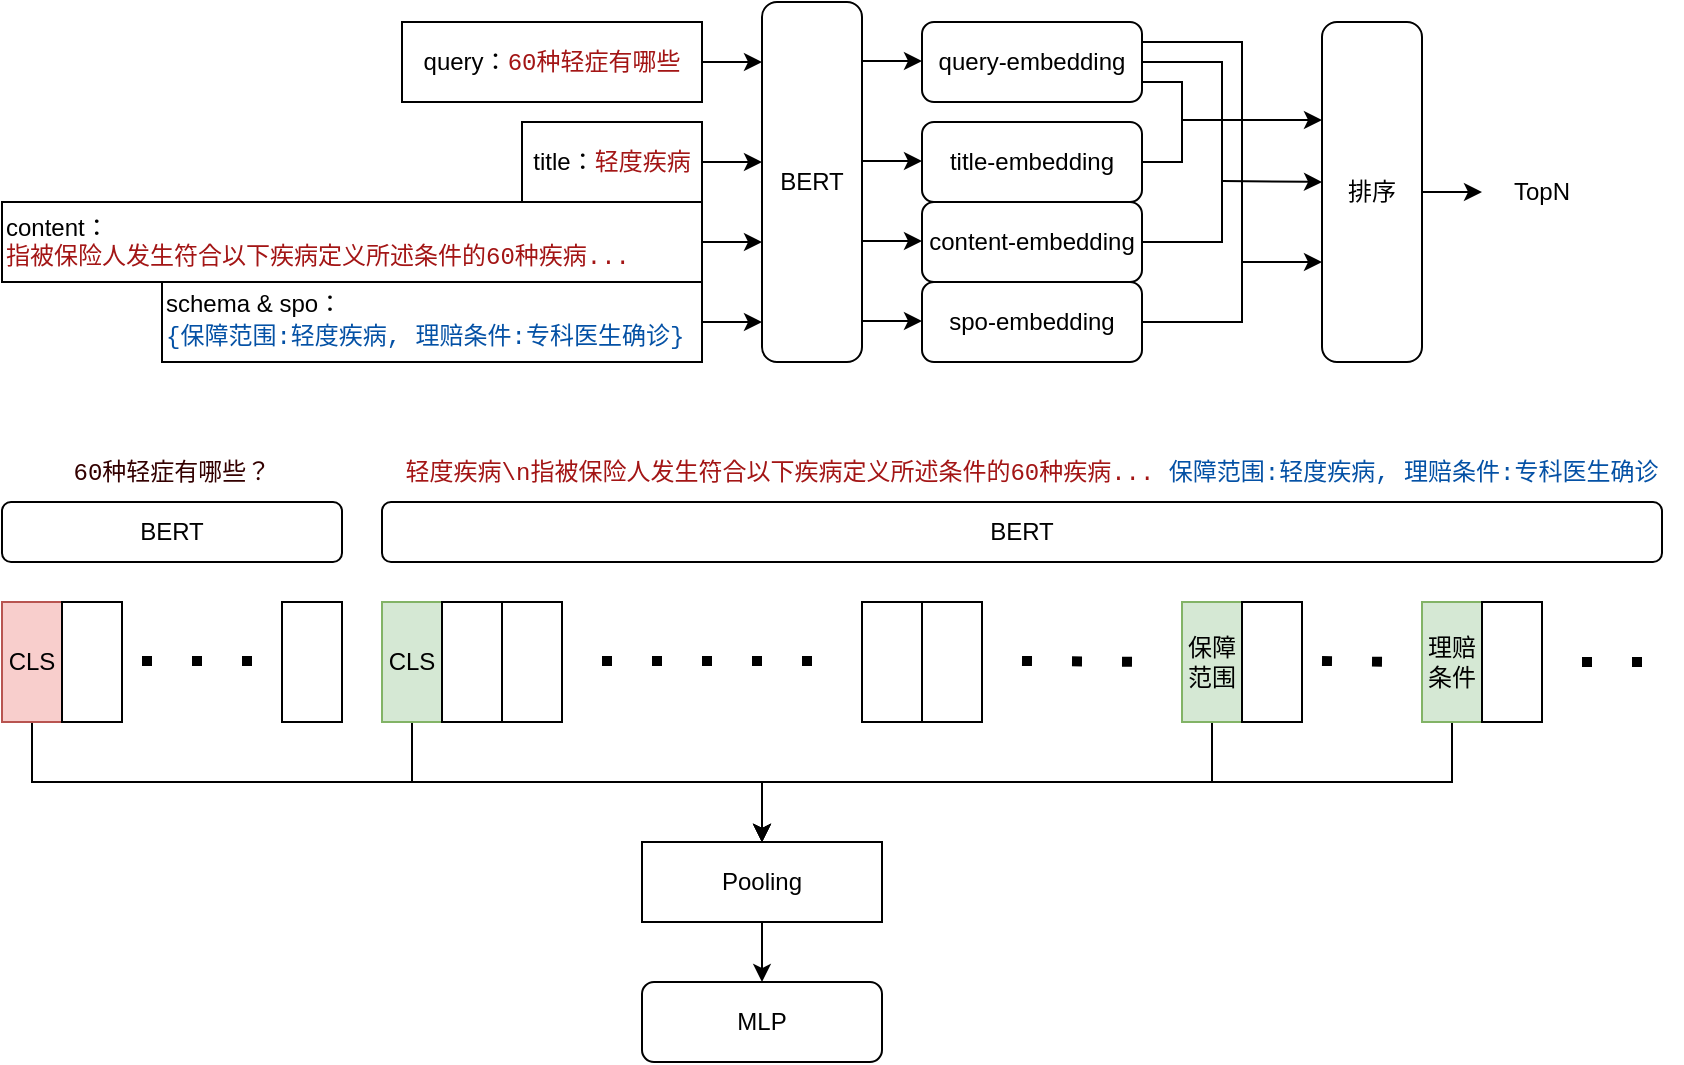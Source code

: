 <mxfile version="24.2.5" type="github">
  <diagram name="第 1 页" id="0FhEVIr9239YjCkPH0hc">
    <mxGraphModel dx="1242" dy="734" grid="1" gridSize="10" guides="1" tooltips="1" connect="1" arrows="1" fold="1" page="1" pageScale="1" pageWidth="1200" pageHeight="500" math="0" shadow="0">
      <root>
        <mxCell id="0" />
        <mxCell id="1" parent="0" />
        <mxCell id="_mZrjQsN8vBaTDdy-eiO-38" style="edgeStyle=orthogonalEdgeStyle;rounded=0;orthogonalLoop=1;jettySize=auto;html=1;exitX=1;exitY=0.5;exitDx=0;exitDy=0;" edge="1" parent="1" source="_mZrjQsN8vBaTDdy-eiO-3">
          <mxGeometry relative="1" as="geometry">
            <mxPoint x="430" y="190" as="targetPoint" />
          </mxGeometry>
        </mxCell>
        <mxCell id="_mZrjQsN8vBaTDdy-eiO-3" value="title：&lt;span style=&quot;color: rgb(163, 21, 21); background-color: rgb(255, 255, 255); font-family: Menlo, Monaco, &amp;quot;Courier New&amp;quot;, monospace; white-space: pre;&quot;&gt;轻度疾病&lt;/span&gt;" style="rounded=0;whiteSpace=wrap;html=1;" vertex="1" parent="1">
          <mxGeometry x="310" y="170" width="90" height="40" as="geometry" />
        </mxCell>
        <mxCell id="_mZrjQsN8vBaTDdy-eiO-37" style="edgeStyle=orthogonalEdgeStyle;rounded=0;orthogonalLoop=1;jettySize=auto;html=1;exitX=1;exitY=0.5;exitDx=0;exitDy=0;" edge="1" parent="1" source="_mZrjQsN8vBaTDdy-eiO-4">
          <mxGeometry relative="1" as="geometry">
            <mxPoint x="430" y="230" as="targetPoint" />
          </mxGeometry>
        </mxCell>
        <mxCell id="_mZrjQsN8vBaTDdy-eiO-4" value="content：&lt;div&gt;&lt;span style=&quot;color: rgb(163, 21, 21); background-color: rgb(255, 255, 255); font-family: Menlo, Monaco, &amp;quot;Courier New&amp;quot;, monospace; white-space: pre;&quot;&gt;指被保险人发生符合以下疾病定义所述条件的60种疾病...&lt;/span&gt;&lt;/div&gt;" style="rounded=0;whiteSpace=wrap;html=1;align=left;" vertex="1" parent="1">
          <mxGeometry x="50" y="210" width="350" height="40" as="geometry" />
        </mxCell>
        <mxCell id="_mZrjQsN8vBaTDdy-eiO-39" style="edgeStyle=orthogonalEdgeStyle;rounded=0;orthogonalLoop=1;jettySize=auto;html=1;exitX=1;exitY=0.5;exitDx=0;exitDy=0;" edge="1" parent="1" source="_mZrjQsN8vBaTDdy-eiO-22">
          <mxGeometry relative="1" as="geometry">
            <mxPoint x="430" y="270" as="targetPoint" />
          </mxGeometry>
        </mxCell>
        <mxCell id="_mZrjQsN8vBaTDdy-eiO-22" value="schema &amp;amp; spo：&lt;div&gt;&lt;div style=&quot;background-color: rgb(255, 255, 255); font-family: Menlo, Monaco, &amp;quot;Courier New&amp;quot;, monospace; line-height: 18px; white-space: pre;&quot;&gt;&lt;span style=&quot;color: #0451a5;&quot;&gt;{保障范围:轻度疾病, 理赔条件:专科医生确诊}&lt;/span&gt;&lt;/div&gt;&lt;/div&gt;" style="rounded=0;whiteSpace=wrap;html=1;align=left;" vertex="1" parent="1">
          <mxGeometry x="130" y="250" width="270" height="40" as="geometry" />
        </mxCell>
        <mxCell id="_mZrjQsN8vBaTDdy-eiO-41" style="edgeStyle=orthogonalEdgeStyle;rounded=0;orthogonalLoop=1;jettySize=auto;html=1;exitX=1;exitY=0.5;exitDx=0;exitDy=0;" edge="1" parent="1" source="_mZrjQsN8vBaTDdy-eiO-24">
          <mxGeometry relative="1" as="geometry">
            <mxPoint x="430" y="140" as="targetPoint" />
          </mxGeometry>
        </mxCell>
        <mxCell id="_mZrjQsN8vBaTDdy-eiO-24" value="query：&lt;span style=&quot;color: rgb(163, 21, 21); background-color: rgb(255, 255, 255); font-family: Menlo, Monaco, &amp;quot;Courier New&amp;quot;, monospace; white-space: pre;&quot;&gt;60种轻症有哪些&lt;/span&gt;&lt;span style=&quot;color: rgba(0, 0, 0, 0); font-family: monospace; font-size: 0px; text-align: start; text-wrap: nowrap; background-color: initial;&quot;&gt;%3CmxGraphModel%3E%3Croot%3E%3CmxCell%20id%3D%220%22%2F%3E%3CmxCell%20id%3D%221%22%20parent%3D%220%22%2F%3E%3CmxCell%20id%3D%222%22%20value%3D%22title%EF%BC%9A%26lt%3Bspan%20style%3D%26quot%3Bcolor%3A%20rgb(163%2C%2021%2C%2021)%3B%20background-color%3A%20rgb(255%2C%20255%2C%20255)%3B%20font-family%3A%20Menlo%2C%20Monaco%2C%20%26amp%3Bquot%3BCourier%20New%26amp%3Bquot%3B%2C%20monospace%3B%20white-space%3A%20pre%3B%26quot%3B%26gt%3B%E8%BD%BB%E5%BA%A6%E7%96%BE%E7%97%85%26lt%3B%2Fspan%26gt%3B%22%20style%3D%22rounded%3D0%3BwhiteSpace%3Dwrap%3Bhtml%3D1%3B%22%20vertex%3D%221%22%20parent%3D%221%22%3E%3CmxGeometry%20x%3D%22320%22%20y%3D%2240%22%20width%3D%2290%22%20height%3D%2240%22%20as%3D%22geometry%22%2F%3E%3C%2FmxCell%3E%3C%2Froot%3E%3C%2FmxGraphModel%&lt;/span&gt;" style="rounded=0;whiteSpace=wrap;html=1;" vertex="1" parent="1">
          <mxGeometry x="250" y="120" width="150" height="40" as="geometry" />
        </mxCell>
        <mxCell id="_mZrjQsN8vBaTDdy-eiO-31" value="BERT" style="rounded=1;whiteSpace=wrap;html=1;" vertex="1" parent="1">
          <mxGeometry x="430" y="110" width="50" height="180" as="geometry" />
        </mxCell>
        <mxCell id="_mZrjQsN8vBaTDdy-eiO-50" style="edgeStyle=orthogonalEdgeStyle;rounded=0;orthogonalLoop=1;jettySize=auto;html=1;exitX=1;exitY=0.5;exitDx=0;exitDy=0;entryX=1;entryY=0.5;entryDx=0;entryDy=0;endArrow=none;endFill=0;" edge="1" parent="1" source="_mZrjQsN8vBaTDdy-eiO-43" target="_mZrjQsN8vBaTDdy-eiO-45">
          <mxGeometry relative="1" as="geometry">
            <Array as="points">
              <mxPoint x="660" y="140" />
              <mxPoint x="660" y="230" />
            </Array>
          </mxGeometry>
        </mxCell>
        <mxCell id="_mZrjQsN8vBaTDdy-eiO-51" style="edgeStyle=orthogonalEdgeStyle;rounded=0;orthogonalLoop=1;jettySize=auto;html=1;exitX=1;exitY=0.75;exitDx=0;exitDy=0;entryX=1;entryY=0.5;entryDx=0;entryDy=0;endArrow=none;endFill=0;" edge="1" parent="1" source="_mZrjQsN8vBaTDdy-eiO-43" target="_mZrjQsN8vBaTDdy-eiO-44">
          <mxGeometry relative="1" as="geometry" />
        </mxCell>
        <mxCell id="_mZrjQsN8vBaTDdy-eiO-52" style="edgeStyle=orthogonalEdgeStyle;rounded=0;orthogonalLoop=1;jettySize=auto;html=1;exitX=1;exitY=0.25;exitDx=0;exitDy=0;entryX=1;entryY=0.5;entryDx=0;entryDy=0;endArrow=none;endFill=0;" edge="1" parent="1" source="_mZrjQsN8vBaTDdy-eiO-43" target="_mZrjQsN8vBaTDdy-eiO-46">
          <mxGeometry relative="1" as="geometry">
            <Array as="points">
              <mxPoint x="670" y="130" />
              <mxPoint x="670" y="270" />
            </Array>
          </mxGeometry>
        </mxCell>
        <mxCell id="_mZrjQsN8vBaTDdy-eiO-43" value="query-embedding" style="rounded=1;whiteSpace=wrap;html=1;" vertex="1" parent="1">
          <mxGeometry x="510" y="120" width="110" height="40" as="geometry" />
        </mxCell>
        <mxCell id="_mZrjQsN8vBaTDdy-eiO-44" value="title-embedding" style="rounded=1;whiteSpace=wrap;html=1;" vertex="1" parent="1">
          <mxGeometry x="510" y="170" width="110" height="40" as="geometry" />
        </mxCell>
        <mxCell id="_mZrjQsN8vBaTDdy-eiO-45" value="content-embedding" style="rounded=1;whiteSpace=wrap;html=1;" vertex="1" parent="1">
          <mxGeometry x="510" y="210" width="110" height="40" as="geometry" />
        </mxCell>
        <mxCell id="_mZrjQsN8vBaTDdy-eiO-46" value="spo-embedding" style="rounded=1;whiteSpace=wrap;html=1;" vertex="1" parent="1">
          <mxGeometry x="510" y="250" width="110" height="40" as="geometry" />
        </mxCell>
        <mxCell id="_mZrjQsN8vBaTDdy-eiO-67" value="" style="edgeStyle=orthogonalEdgeStyle;rounded=0;orthogonalLoop=1;jettySize=auto;html=1;" edge="1" parent="1" source="_mZrjQsN8vBaTDdy-eiO-58" target="_mZrjQsN8vBaTDdy-eiO-66">
          <mxGeometry relative="1" as="geometry" />
        </mxCell>
        <mxCell id="_mZrjQsN8vBaTDdy-eiO-58" value="排序" style="rounded=1;whiteSpace=wrap;html=1;" vertex="1" parent="1">
          <mxGeometry x="710" y="120" width="50" height="170" as="geometry" />
        </mxCell>
        <mxCell id="_mZrjQsN8vBaTDdy-eiO-59" value="" style="endArrow=classic;html=1;rounded=0;" edge="1" parent="1">
          <mxGeometry width="50" height="50" relative="1" as="geometry">
            <mxPoint x="640" y="169" as="sourcePoint" />
            <mxPoint x="710" y="169" as="targetPoint" />
          </mxGeometry>
        </mxCell>
        <mxCell id="_mZrjQsN8vBaTDdy-eiO-60" value="" style="endArrow=classic;html=1;rounded=0;" edge="1" parent="1">
          <mxGeometry width="50" height="50" relative="1" as="geometry">
            <mxPoint x="660" y="199.5" as="sourcePoint" />
            <mxPoint x="710" y="200" as="targetPoint" />
          </mxGeometry>
        </mxCell>
        <mxCell id="_mZrjQsN8vBaTDdy-eiO-61" value="" style="endArrow=classic;html=1;rounded=0;" edge="1" parent="1">
          <mxGeometry width="50" height="50" relative="1" as="geometry">
            <mxPoint x="670" y="240" as="sourcePoint" />
            <mxPoint x="710" y="240" as="targetPoint" />
          </mxGeometry>
        </mxCell>
        <mxCell id="_mZrjQsN8vBaTDdy-eiO-62" style="edgeStyle=orthogonalEdgeStyle;rounded=0;orthogonalLoop=1;jettySize=auto;html=1;exitX=1;exitY=0.5;exitDx=0;exitDy=0;" edge="1" parent="1">
          <mxGeometry relative="1" as="geometry">
            <mxPoint x="510" y="139.5" as="targetPoint" />
            <mxPoint x="480" y="139.5" as="sourcePoint" />
          </mxGeometry>
        </mxCell>
        <mxCell id="_mZrjQsN8vBaTDdy-eiO-63" style="edgeStyle=orthogonalEdgeStyle;rounded=0;orthogonalLoop=1;jettySize=auto;html=1;exitX=1;exitY=0.5;exitDx=0;exitDy=0;" edge="1" parent="1">
          <mxGeometry relative="1" as="geometry">
            <mxPoint x="510" y="189.5" as="targetPoint" />
            <mxPoint x="480" y="189.5" as="sourcePoint" />
          </mxGeometry>
        </mxCell>
        <mxCell id="_mZrjQsN8vBaTDdy-eiO-64" style="edgeStyle=orthogonalEdgeStyle;rounded=0;orthogonalLoop=1;jettySize=auto;html=1;exitX=1;exitY=0.5;exitDx=0;exitDy=0;" edge="1" parent="1">
          <mxGeometry relative="1" as="geometry">
            <mxPoint x="510" y="229.5" as="targetPoint" />
            <mxPoint x="480" y="229.5" as="sourcePoint" />
          </mxGeometry>
        </mxCell>
        <mxCell id="_mZrjQsN8vBaTDdy-eiO-65" style="edgeStyle=orthogonalEdgeStyle;rounded=0;orthogonalLoop=1;jettySize=auto;html=1;exitX=1;exitY=0.5;exitDx=0;exitDy=0;" edge="1" parent="1">
          <mxGeometry relative="1" as="geometry">
            <mxPoint x="510" y="269.5" as="targetPoint" />
            <mxPoint x="480" y="269.5" as="sourcePoint" />
          </mxGeometry>
        </mxCell>
        <mxCell id="_mZrjQsN8vBaTDdy-eiO-66" value="TopN" style="text;html=1;align=center;verticalAlign=middle;whiteSpace=wrap;rounded=0;" vertex="1" parent="1">
          <mxGeometry x="790" y="190" width="60" height="30" as="geometry" />
        </mxCell>
        <mxCell id="_mZrjQsN8vBaTDdy-eiO-68" value="&lt;span style=&quot;color: rgb(163, 21, 21); font-family: Menlo, Monaco, &amp;quot;Courier New&amp;quot;, monospace; white-space: pre; background-color: rgb(255, 255, 255);&quot;&gt;轻度疾病\n&lt;/span&gt;&lt;span style=&quot;color: rgb(163, 21, 21); font-family: Menlo, Monaco, &amp;quot;Courier New&amp;quot;, monospace; text-align: left; white-space: pre; background-color: rgb(255, 255, 255);&quot;&gt;指被保险人发生符合以下疾病定义所述条件的60种疾病... &lt;/span&gt;&lt;span style=&quot;color: rgb(4, 81, 165); font-family: Menlo, Monaco, &amp;quot;Courier New&amp;quot;, monospace; text-align: left; white-space: pre; background-color: rgb(255, 255, 255);&quot;&gt;保障范围:轻度疾病, 理赔条件:专科医生确诊&lt;/span&gt;" style="text;html=1;align=center;verticalAlign=middle;whiteSpace=wrap;rounded=0;" vertex="1" parent="1">
          <mxGeometry x="240" y="330" width="650" height="30" as="geometry" />
        </mxCell>
        <mxCell id="_mZrjQsN8vBaTDdy-eiO-69" value="BERT" style="rounded=1;whiteSpace=wrap;html=1;" vertex="1" parent="1">
          <mxGeometry x="240" y="360" width="640" height="30" as="geometry" />
        </mxCell>
        <mxCell id="_mZrjQsN8vBaTDdy-eiO-70" style="edgeStyle=orthogonalEdgeStyle;rounded=0;orthogonalLoop=1;jettySize=auto;html=1;exitX=0.5;exitY=1;exitDx=0;exitDy=0;entryX=0.5;entryY=0;entryDx=0;entryDy=0;" edge="1" parent="1" source="_mZrjQsN8vBaTDdy-eiO-71" target="_mZrjQsN8vBaTDdy-eiO-88">
          <mxGeometry relative="1" as="geometry" />
        </mxCell>
        <mxCell id="_mZrjQsN8vBaTDdy-eiO-71" value="CLS" style="rounded=0;whiteSpace=wrap;html=1;fillColor=#d5e8d4;strokeColor=#82b366;" vertex="1" parent="1">
          <mxGeometry x="240" y="410" width="30" height="60" as="geometry" />
        </mxCell>
        <mxCell id="_mZrjQsN8vBaTDdy-eiO-72" value="" style="rounded=0;whiteSpace=wrap;html=1;" vertex="1" parent="1">
          <mxGeometry x="270" y="410" width="30" height="60" as="geometry" />
        </mxCell>
        <mxCell id="_mZrjQsN8vBaTDdy-eiO-73" value="" style="rounded=0;whiteSpace=wrap;html=1;" vertex="1" parent="1">
          <mxGeometry x="300" y="410" width="30" height="60" as="geometry" />
        </mxCell>
        <mxCell id="_mZrjQsN8vBaTDdy-eiO-74" style="edgeStyle=orthogonalEdgeStyle;rounded=0;orthogonalLoop=1;jettySize=auto;html=1;exitX=0.5;exitY=1;exitDx=0;exitDy=0;entryX=0.5;entryY=0;entryDx=0;entryDy=0;" edge="1" parent="1" source="_mZrjQsN8vBaTDdy-eiO-75" target="_mZrjQsN8vBaTDdy-eiO-88">
          <mxGeometry relative="1" as="geometry" />
        </mxCell>
        <mxCell id="_mZrjQsN8vBaTDdy-eiO-75" value="保障范围" style="rounded=0;whiteSpace=wrap;html=1;fillColor=#d5e8d4;strokeColor=#82b366;" vertex="1" parent="1">
          <mxGeometry x="640" y="410" width="30" height="60" as="geometry" />
        </mxCell>
        <mxCell id="_mZrjQsN8vBaTDdy-eiO-76" style="edgeStyle=orthogonalEdgeStyle;rounded=0;orthogonalLoop=1;jettySize=auto;html=1;exitX=0.5;exitY=1;exitDx=0;exitDy=0;entryX=0.5;entryY=0;entryDx=0;entryDy=0;" edge="1" parent="1" source="_mZrjQsN8vBaTDdy-eiO-77" target="_mZrjQsN8vBaTDdy-eiO-88">
          <mxGeometry relative="1" as="geometry" />
        </mxCell>
        <mxCell id="_mZrjQsN8vBaTDdy-eiO-77" value="理赔条件" style="rounded=0;whiteSpace=wrap;html=1;fillColor=#d5e8d4;strokeColor=#82b366;" vertex="1" parent="1">
          <mxGeometry x="760" y="410" width="30" height="60" as="geometry" />
        </mxCell>
        <mxCell id="_mZrjQsN8vBaTDdy-eiO-78" value="" style="endArrow=none;dashed=1;html=1;rounded=0;dashPattern=1 4;strokeWidth=5;" edge="1" parent="1">
          <mxGeometry width="50" height="50" relative="1" as="geometry">
            <mxPoint x="350" y="439.5" as="sourcePoint" />
            <mxPoint x="460" y="439.5" as="targetPoint" />
          </mxGeometry>
        </mxCell>
        <mxCell id="_mZrjQsN8vBaTDdy-eiO-79" value="" style="endArrow=none;dashed=1;html=1;rounded=0;dashPattern=1 4;strokeWidth=5;" edge="1" parent="1">
          <mxGeometry width="50" height="50" relative="1" as="geometry">
            <mxPoint x="840" y="440" as="sourcePoint" />
            <mxPoint x="880" y="440" as="targetPoint" />
          </mxGeometry>
        </mxCell>
        <mxCell id="_mZrjQsN8vBaTDdy-eiO-80" value="" style="rounded=0;whiteSpace=wrap;html=1;" vertex="1" parent="1">
          <mxGeometry x="670" y="410" width="30" height="60" as="geometry" />
        </mxCell>
        <mxCell id="_mZrjQsN8vBaTDdy-eiO-81" value="" style="rounded=0;whiteSpace=wrap;html=1;" vertex="1" parent="1">
          <mxGeometry x="790" y="410" width="30" height="60" as="geometry" />
        </mxCell>
        <mxCell id="_mZrjQsN8vBaTDdy-eiO-82" value="&lt;font color=&quot;#330000&quot;&gt;&lt;span style=&quot;font-family: Menlo, Monaco, &amp;quot;Courier New&amp;quot;, monospace; white-space: pre; background-color: rgb(255, 255, 255);&quot;&gt;60种轻症有哪些&lt;/span&gt;？&lt;/font&gt;" style="text;html=1;align=center;verticalAlign=middle;whiteSpace=wrap;rounded=0;" vertex="1" parent="1">
          <mxGeometry x="50" y="330" width="170" height="30" as="geometry" />
        </mxCell>
        <mxCell id="_mZrjQsN8vBaTDdy-eiO-83" value="BERT" style="rounded=1;whiteSpace=wrap;html=1;" vertex="1" parent="1">
          <mxGeometry x="50" y="360" width="170" height="30" as="geometry" />
        </mxCell>
        <mxCell id="_mZrjQsN8vBaTDdy-eiO-84" style="edgeStyle=orthogonalEdgeStyle;rounded=0;orthogonalLoop=1;jettySize=auto;html=1;exitX=0.5;exitY=1;exitDx=0;exitDy=0;entryX=0.5;entryY=0;entryDx=0;entryDy=0;" edge="1" parent="1" source="_mZrjQsN8vBaTDdy-eiO-85" target="_mZrjQsN8vBaTDdy-eiO-88">
          <mxGeometry relative="1" as="geometry" />
        </mxCell>
        <mxCell id="_mZrjQsN8vBaTDdy-eiO-85" value="CLS" style="rounded=0;whiteSpace=wrap;html=1;fillColor=#f8cecc;strokeColor=#b85450;" vertex="1" parent="1">
          <mxGeometry x="50" y="410" width="30" height="60" as="geometry" />
        </mxCell>
        <mxCell id="_mZrjQsN8vBaTDdy-eiO-86" value="" style="rounded=0;whiteSpace=wrap;html=1;" vertex="1" parent="1">
          <mxGeometry x="80" y="410" width="30" height="60" as="geometry" />
        </mxCell>
        <mxCell id="_mZrjQsN8vBaTDdy-eiO-87" value="" style="edgeStyle=orthogonalEdgeStyle;rounded=0;orthogonalLoop=1;jettySize=auto;html=1;" edge="1" parent="1" source="_mZrjQsN8vBaTDdy-eiO-88" target="_mZrjQsN8vBaTDdy-eiO-89">
          <mxGeometry relative="1" as="geometry" />
        </mxCell>
        <mxCell id="_mZrjQsN8vBaTDdy-eiO-88" value="Pooling" style="rounded=0;whiteSpace=wrap;html=1;" vertex="1" parent="1">
          <mxGeometry x="370" y="530" width="120" height="40" as="geometry" />
        </mxCell>
        <mxCell id="_mZrjQsN8vBaTDdy-eiO-89" value="MLP" style="rounded=1;whiteSpace=wrap;html=1;" vertex="1" parent="1">
          <mxGeometry x="370" y="600" width="120" height="40" as="geometry" />
        </mxCell>
        <mxCell id="_mZrjQsN8vBaTDdy-eiO-90" value="" style="rounded=0;whiteSpace=wrap;html=1;" vertex="1" parent="1">
          <mxGeometry x="190" y="410" width="30" height="60" as="geometry" />
        </mxCell>
        <mxCell id="_mZrjQsN8vBaTDdy-eiO-91" value="" style="endArrow=none;dashed=1;html=1;rounded=0;dashPattern=1 4;strokeWidth=5;" edge="1" parent="1">
          <mxGeometry width="50" height="50" relative="1" as="geometry">
            <mxPoint x="120" y="439.5" as="sourcePoint" />
            <mxPoint x="180" y="439.5" as="targetPoint" />
          </mxGeometry>
        </mxCell>
        <mxCell id="_mZrjQsN8vBaTDdy-eiO-92" value="" style="rounded=0;whiteSpace=wrap;html=1;" vertex="1" parent="1">
          <mxGeometry x="480" y="410" width="30" height="60" as="geometry" />
        </mxCell>
        <mxCell id="_mZrjQsN8vBaTDdy-eiO-93" value="" style="rounded=0;whiteSpace=wrap;html=1;" vertex="1" parent="1">
          <mxGeometry x="510" y="410" width="30" height="60" as="geometry" />
        </mxCell>
        <mxCell id="_mZrjQsN8vBaTDdy-eiO-94" value="" style="endArrow=none;dashed=1;html=1;rounded=0;dashPattern=1 4;strokeWidth=5;" edge="1" parent="1">
          <mxGeometry width="50" height="50" relative="1" as="geometry">
            <mxPoint x="560" y="439.5" as="sourcePoint" />
            <mxPoint x="630" y="440" as="targetPoint" />
          </mxGeometry>
        </mxCell>
        <mxCell id="_mZrjQsN8vBaTDdy-eiO-95" value="" style="endArrow=none;dashed=1;html=1;rounded=0;dashPattern=1 4;strokeWidth=5;" edge="1" parent="1">
          <mxGeometry width="50" height="50" relative="1" as="geometry">
            <mxPoint x="710" y="439.5" as="sourcePoint" />
            <mxPoint x="750" y="440" as="targetPoint" />
          </mxGeometry>
        </mxCell>
      </root>
    </mxGraphModel>
  </diagram>
</mxfile>
